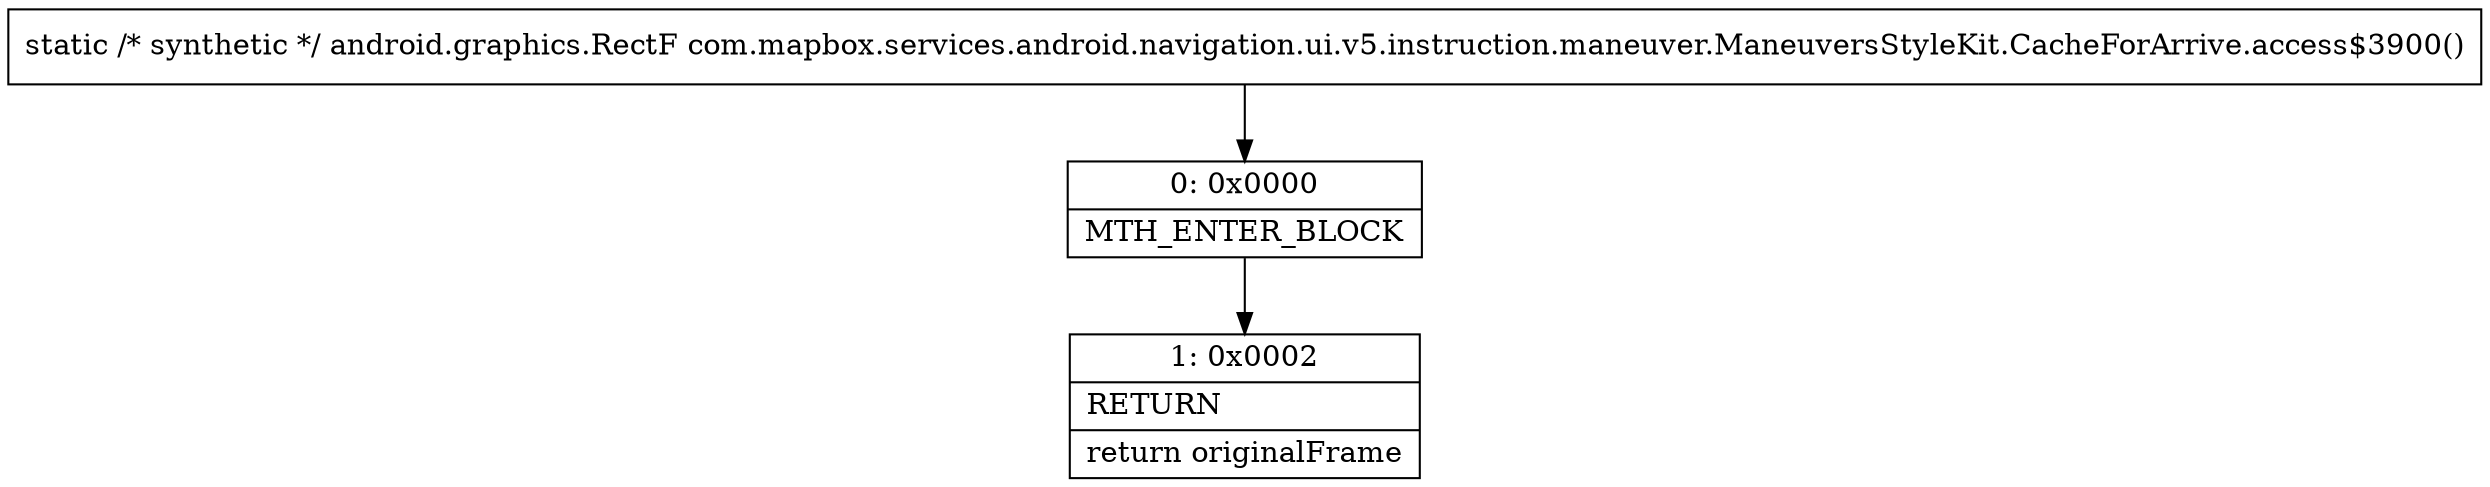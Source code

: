 digraph "CFG forcom.mapbox.services.android.navigation.ui.v5.instruction.maneuver.ManeuversStyleKit.CacheForArrive.access$3900()Landroid\/graphics\/RectF;" {
Node_0 [shape=record,label="{0\:\ 0x0000|MTH_ENTER_BLOCK\l}"];
Node_1 [shape=record,label="{1\:\ 0x0002|RETURN\l|return originalFrame\l}"];
MethodNode[shape=record,label="{static \/* synthetic *\/ android.graphics.RectF com.mapbox.services.android.navigation.ui.v5.instruction.maneuver.ManeuversStyleKit.CacheForArrive.access$3900() }"];
MethodNode -> Node_0;
Node_0 -> Node_1;
}

